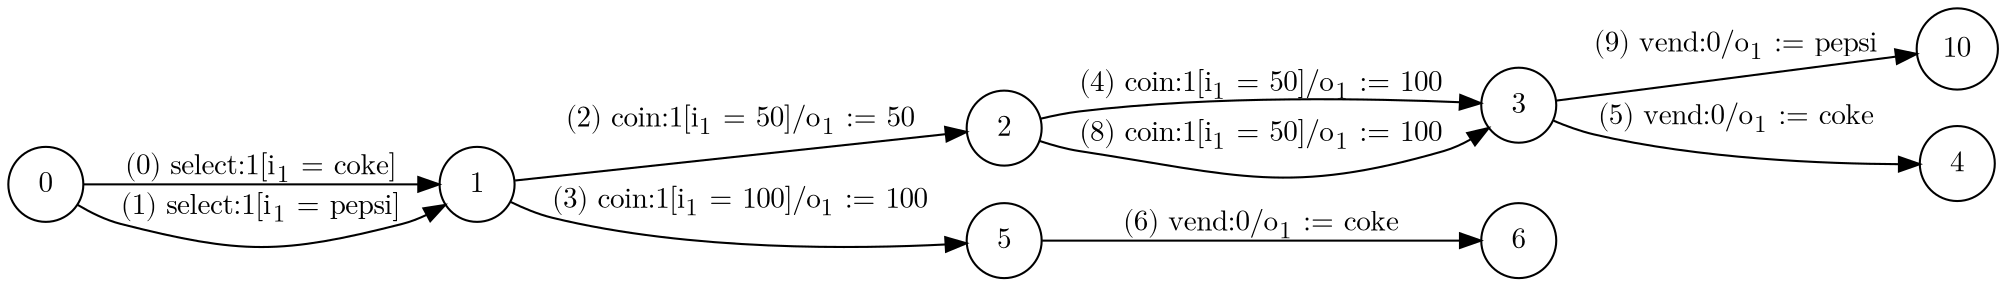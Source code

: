 digraph EFSM{
  graph [rankdir="LR", fontname="Latin Modern Math"];
  node [color="black", fillcolor="white", shape="circle", style="filled", fontname="Latin Modern Math"];
  edge [fontname="Latin Modern Math"];
  0->1[label=<(0) select:1&#91;i<sub>1</sub> = coke&#93;>]
  0->1[label=<(1) select:1&#91;i<sub>1</sub> = pepsi&#93;>]
  1->2[label=<(2) coin:1&#91;i<sub>1</sub> = 50&#93;/o<sub>1</sub> := 50>]
  1->5[label=<(3) coin:1&#91;i<sub>1</sub> = 100&#93;/o<sub>1</sub> := 100>]
  2->3[label=<(4) coin:1&#91;i<sub>1</sub> = 50&#93;/o<sub>1</sub> := 100>]
  2->3[label=<(8) coin:1&#91;i<sub>1</sub> = 50&#93;/o<sub>1</sub> := 100>]
  3->10[label=<(9) vend:0/o<sub>1</sub> := pepsi>]
  3->4[label=<(5) vend:0/o<sub>1</sub> := coke>]
  5->6[label=<(6) vend:0/o<sub>1</sub> := coke>]
}
